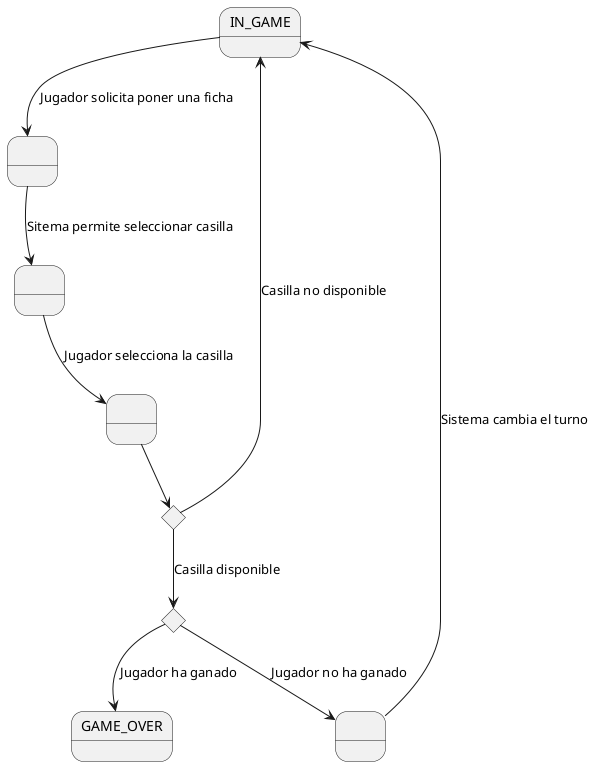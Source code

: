 @startuml Connect4
state IN_GAME
state C <<choice>>
state P <<choice>>
state 1 as " "
state 2 as " "
state 3 as " "
state 4 as " "

IN_GAME --> 1 : Jugador solicita poner una ficha
1 --> 2 : Sitema permite seleccionar casilla
2 --> 3 : Jugador selecciona la casilla
3 --> P 
P --> IN_GAME : Casilla no disponible
P --> C : Casilla disponible
C --> GAME_OVER : Jugador ha ganado
C --> 4 : Jugador no ha ganado
4 --> IN_GAME : Sistema cambia el turno
@enduml